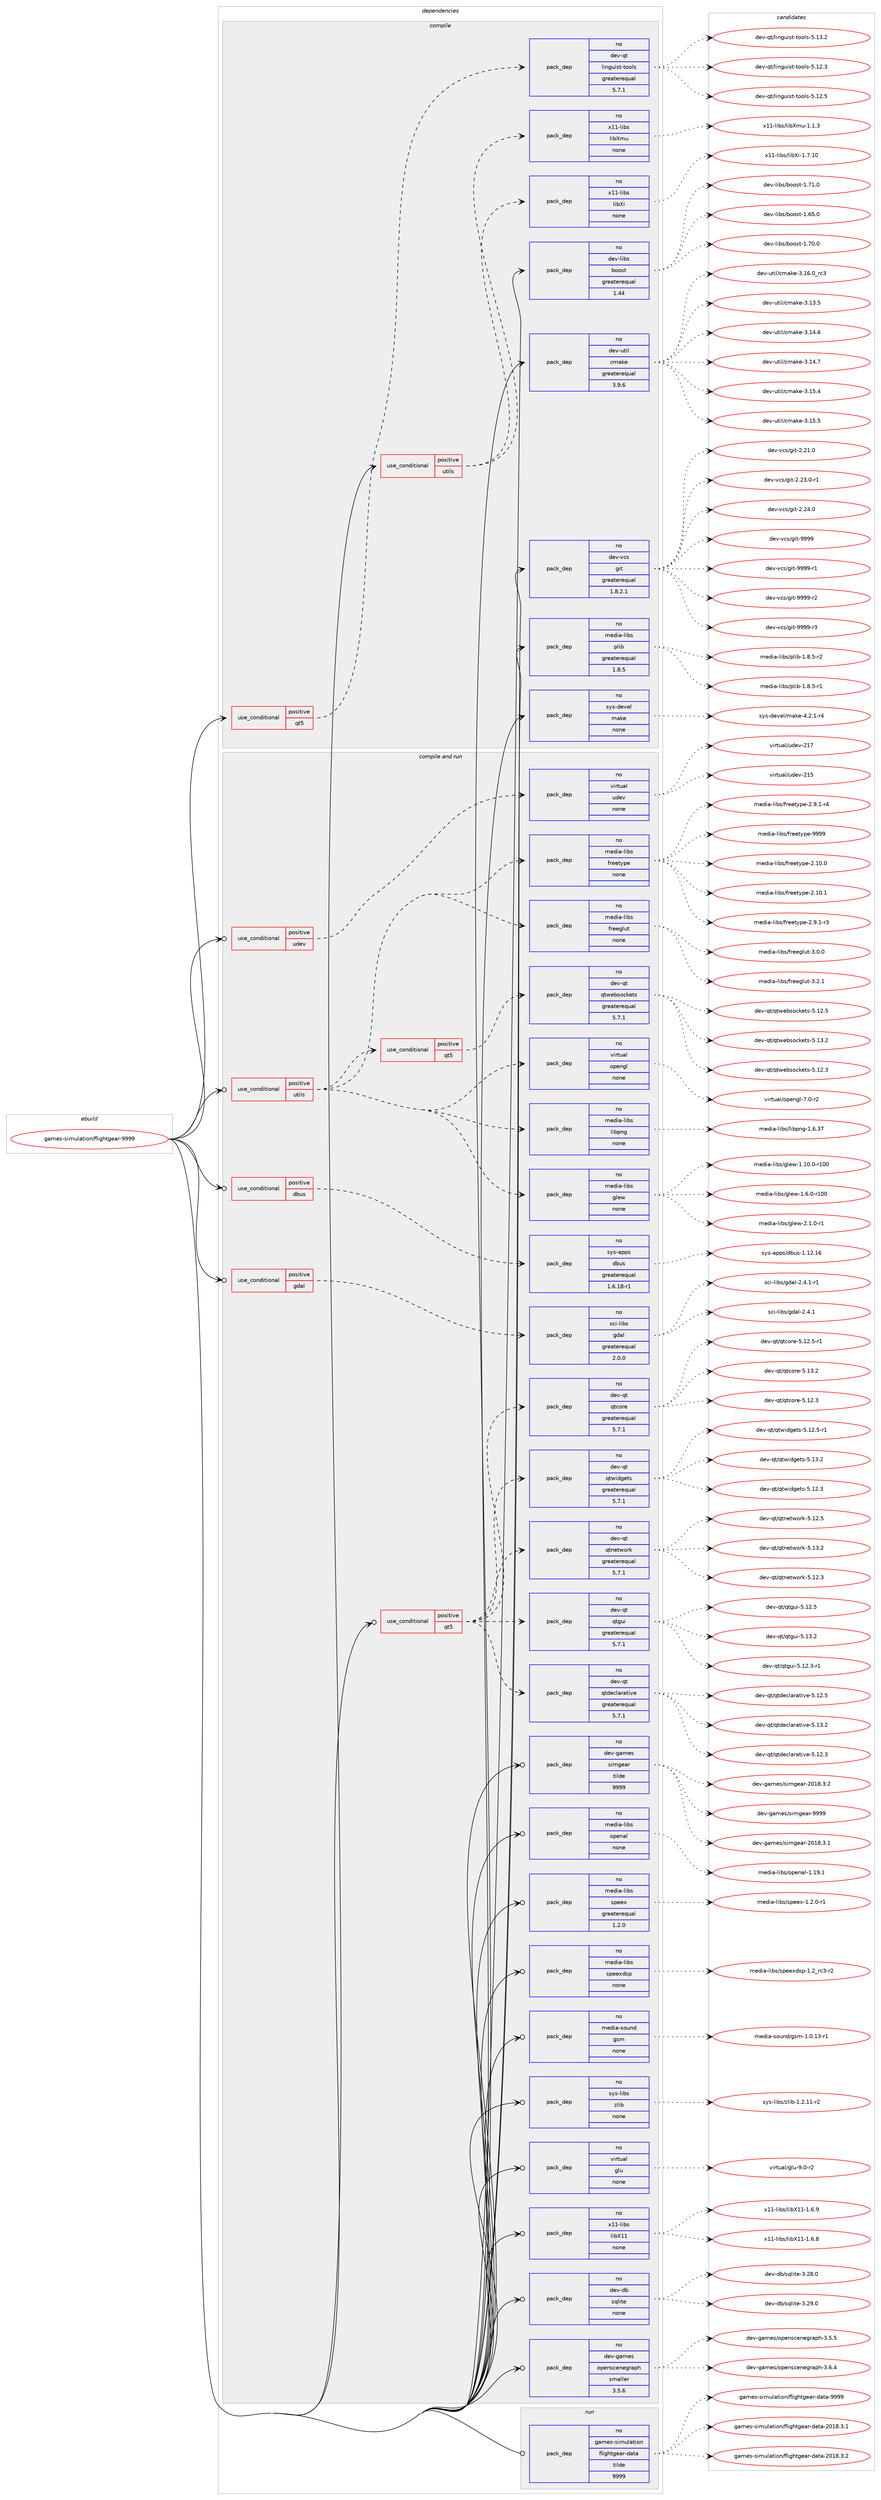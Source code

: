 digraph prolog {

# *************
# Graph options
# *************

newrank=true;
concentrate=true;
compound=true;
graph [rankdir=LR,fontname=Helvetica,fontsize=10,ranksep=1.5];#, ranksep=2.5, nodesep=0.2];
edge  [arrowhead=vee];
node  [fontname=Helvetica,fontsize=10];

# **********
# The ebuild
# **********

subgraph cluster_leftcol {
color=gray;
rank=same;
label=<<i>ebuild</i>>;
id [label="games-simulation/flightgear-9999", color=red, width=4, href="../games-simulation/flightgear-9999.svg"];
}

# ****************
# The dependencies
# ****************

subgraph cluster_midcol {
color=gray;
label=<<i>dependencies</i>>;
subgraph cluster_compile {
fillcolor="#eeeeee";
style=filled;
label=<<i>compile</i>>;
subgraph cond185169 {
dependency742956 [label=<<TABLE BORDER="0" CELLBORDER="1" CELLSPACING="0" CELLPADDING="4"><TR><TD ROWSPAN="3" CELLPADDING="10">use_conditional</TD></TR><TR><TD>positive</TD></TR><TR><TD>qt5</TD></TR></TABLE>>, shape=none, color=red];
subgraph pack545273 {
dependency742957 [label=<<TABLE BORDER="0" CELLBORDER="1" CELLSPACING="0" CELLPADDING="4" WIDTH="220"><TR><TD ROWSPAN="6" CELLPADDING="30">pack_dep</TD></TR><TR><TD WIDTH="110">no</TD></TR><TR><TD>dev-qt</TD></TR><TR><TD>linguist-tools</TD></TR><TR><TD>greaterequal</TD></TR><TR><TD>5.7.1</TD></TR></TABLE>>, shape=none, color=blue];
}
dependency742956:e -> dependency742957:w [weight=20,style="dashed",arrowhead="vee"];
}
id:e -> dependency742956:w [weight=20,style="solid",arrowhead="vee"];
subgraph cond185170 {
dependency742958 [label=<<TABLE BORDER="0" CELLBORDER="1" CELLSPACING="0" CELLPADDING="4"><TR><TD ROWSPAN="3" CELLPADDING="10">use_conditional</TD></TR><TR><TD>positive</TD></TR><TR><TD>utils</TD></TR></TABLE>>, shape=none, color=red];
subgraph pack545274 {
dependency742959 [label=<<TABLE BORDER="0" CELLBORDER="1" CELLSPACING="0" CELLPADDING="4" WIDTH="220"><TR><TD ROWSPAN="6" CELLPADDING="30">pack_dep</TD></TR><TR><TD WIDTH="110">no</TD></TR><TR><TD>x11-libs</TD></TR><TR><TD>libXi</TD></TR><TR><TD>none</TD></TR><TR><TD></TD></TR></TABLE>>, shape=none, color=blue];
}
dependency742958:e -> dependency742959:w [weight=20,style="dashed",arrowhead="vee"];
subgraph pack545275 {
dependency742960 [label=<<TABLE BORDER="0" CELLBORDER="1" CELLSPACING="0" CELLPADDING="4" WIDTH="220"><TR><TD ROWSPAN="6" CELLPADDING="30">pack_dep</TD></TR><TR><TD WIDTH="110">no</TD></TR><TR><TD>x11-libs</TD></TR><TR><TD>libXmu</TD></TR><TR><TD>none</TD></TR><TR><TD></TD></TR></TABLE>>, shape=none, color=blue];
}
dependency742958:e -> dependency742960:w [weight=20,style="dashed",arrowhead="vee"];
}
id:e -> dependency742958:w [weight=20,style="solid",arrowhead="vee"];
subgraph pack545276 {
dependency742961 [label=<<TABLE BORDER="0" CELLBORDER="1" CELLSPACING="0" CELLPADDING="4" WIDTH="220"><TR><TD ROWSPAN="6" CELLPADDING="30">pack_dep</TD></TR><TR><TD WIDTH="110">no</TD></TR><TR><TD>dev-libs</TD></TR><TR><TD>boost</TD></TR><TR><TD>greaterequal</TD></TR><TR><TD>1.44</TD></TR></TABLE>>, shape=none, color=blue];
}
id:e -> dependency742961:w [weight=20,style="solid",arrowhead="vee"];
subgraph pack545277 {
dependency742962 [label=<<TABLE BORDER="0" CELLBORDER="1" CELLSPACING="0" CELLPADDING="4" WIDTH="220"><TR><TD ROWSPAN="6" CELLPADDING="30">pack_dep</TD></TR><TR><TD WIDTH="110">no</TD></TR><TR><TD>dev-util</TD></TR><TR><TD>cmake</TD></TR><TR><TD>greaterequal</TD></TR><TR><TD>3.9.6</TD></TR></TABLE>>, shape=none, color=blue];
}
id:e -> dependency742962:w [weight=20,style="solid",arrowhead="vee"];
subgraph pack545278 {
dependency742963 [label=<<TABLE BORDER="0" CELLBORDER="1" CELLSPACING="0" CELLPADDING="4" WIDTH="220"><TR><TD ROWSPAN="6" CELLPADDING="30">pack_dep</TD></TR><TR><TD WIDTH="110">no</TD></TR><TR><TD>dev-vcs</TD></TR><TR><TD>git</TD></TR><TR><TD>greaterequal</TD></TR><TR><TD>1.8.2.1</TD></TR></TABLE>>, shape=none, color=blue];
}
id:e -> dependency742963:w [weight=20,style="solid",arrowhead="vee"];
subgraph pack545279 {
dependency742964 [label=<<TABLE BORDER="0" CELLBORDER="1" CELLSPACING="0" CELLPADDING="4" WIDTH="220"><TR><TD ROWSPAN="6" CELLPADDING="30">pack_dep</TD></TR><TR><TD WIDTH="110">no</TD></TR><TR><TD>media-libs</TD></TR><TR><TD>plib</TD></TR><TR><TD>greaterequal</TD></TR><TR><TD>1.8.5</TD></TR></TABLE>>, shape=none, color=blue];
}
id:e -> dependency742964:w [weight=20,style="solid",arrowhead="vee"];
subgraph pack545280 {
dependency742965 [label=<<TABLE BORDER="0" CELLBORDER="1" CELLSPACING="0" CELLPADDING="4" WIDTH="220"><TR><TD ROWSPAN="6" CELLPADDING="30">pack_dep</TD></TR><TR><TD WIDTH="110">no</TD></TR><TR><TD>sys-devel</TD></TR><TR><TD>make</TD></TR><TR><TD>none</TD></TR><TR><TD></TD></TR></TABLE>>, shape=none, color=blue];
}
id:e -> dependency742965:w [weight=20,style="solid",arrowhead="vee"];
}
subgraph cluster_compileandrun {
fillcolor="#eeeeee";
style=filled;
label=<<i>compile and run</i>>;
subgraph cond185171 {
dependency742966 [label=<<TABLE BORDER="0" CELLBORDER="1" CELLSPACING="0" CELLPADDING="4"><TR><TD ROWSPAN="3" CELLPADDING="10">use_conditional</TD></TR><TR><TD>positive</TD></TR><TR><TD>dbus</TD></TR></TABLE>>, shape=none, color=red];
subgraph pack545281 {
dependency742967 [label=<<TABLE BORDER="0" CELLBORDER="1" CELLSPACING="0" CELLPADDING="4" WIDTH="220"><TR><TD ROWSPAN="6" CELLPADDING="30">pack_dep</TD></TR><TR><TD WIDTH="110">no</TD></TR><TR><TD>sys-apps</TD></TR><TR><TD>dbus</TD></TR><TR><TD>greaterequal</TD></TR><TR><TD>1.6.18-r1</TD></TR></TABLE>>, shape=none, color=blue];
}
dependency742966:e -> dependency742967:w [weight=20,style="dashed",arrowhead="vee"];
}
id:e -> dependency742966:w [weight=20,style="solid",arrowhead="odotvee"];
subgraph cond185172 {
dependency742968 [label=<<TABLE BORDER="0" CELLBORDER="1" CELLSPACING="0" CELLPADDING="4"><TR><TD ROWSPAN="3" CELLPADDING="10">use_conditional</TD></TR><TR><TD>positive</TD></TR><TR><TD>gdal</TD></TR></TABLE>>, shape=none, color=red];
subgraph pack545282 {
dependency742969 [label=<<TABLE BORDER="0" CELLBORDER="1" CELLSPACING="0" CELLPADDING="4" WIDTH="220"><TR><TD ROWSPAN="6" CELLPADDING="30">pack_dep</TD></TR><TR><TD WIDTH="110">no</TD></TR><TR><TD>sci-libs</TD></TR><TR><TD>gdal</TD></TR><TR><TD>greaterequal</TD></TR><TR><TD>2.0.0</TD></TR></TABLE>>, shape=none, color=blue];
}
dependency742968:e -> dependency742969:w [weight=20,style="dashed",arrowhead="vee"];
}
id:e -> dependency742968:w [weight=20,style="solid",arrowhead="odotvee"];
subgraph cond185173 {
dependency742970 [label=<<TABLE BORDER="0" CELLBORDER="1" CELLSPACING="0" CELLPADDING="4"><TR><TD ROWSPAN="3" CELLPADDING="10">use_conditional</TD></TR><TR><TD>positive</TD></TR><TR><TD>qt5</TD></TR></TABLE>>, shape=none, color=red];
subgraph pack545283 {
dependency742971 [label=<<TABLE BORDER="0" CELLBORDER="1" CELLSPACING="0" CELLPADDING="4" WIDTH="220"><TR><TD ROWSPAN="6" CELLPADDING="30">pack_dep</TD></TR><TR><TD WIDTH="110">no</TD></TR><TR><TD>dev-qt</TD></TR><TR><TD>qtcore</TD></TR><TR><TD>greaterequal</TD></TR><TR><TD>5.7.1</TD></TR></TABLE>>, shape=none, color=blue];
}
dependency742970:e -> dependency742971:w [weight=20,style="dashed",arrowhead="vee"];
subgraph pack545284 {
dependency742972 [label=<<TABLE BORDER="0" CELLBORDER="1" CELLSPACING="0" CELLPADDING="4" WIDTH="220"><TR><TD ROWSPAN="6" CELLPADDING="30">pack_dep</TD></TR><TR><TD WIDTH="110">no</TD></TR><TR><TD>dev-qt</TD></TR><TR><TD>qtdeclarative</TD></TR><TR><TD>greaterequal</TD></TR><TR><TD>5.7.1</TD></TR></TABLE>>, shape=none, color=blue];
}
dependency742970:e -> dependency742972:w [weight=20,style="dashed",arrowhead="vee"];
subgraph pack545285 {
dependency742973 [label=<<TABLE BORDER="0" CELLBORDER="1" CELLSPACING="0" CELLPADDING="4" WIDTH="220"><TR><TD ROWSPAN="6" CELLPADDING="30">pack_dep</TD></TR><TR><TD WIDTH="110">no</TD></TR><TR><TD>dev-qt</TD></TR><TR><TD>qtgui</TD></TR><TR><TD>greaterequal</TD></TR><TR><TD>5.7.1</TD></TR></TABLE>>, shape=none, color=blue];
}
dependency742970:e -> dependency742973:w [weight=20,style="dashed",arrowhead="vee"];
subgraph pack545286 {
dependency742974 [label=<<TABLE BORDER="0" CELLBORDER="1" CELLSPACING="0" CELLPADDING="4" WIDTH="220"><TR><TD ROWSPAN="6" CELLPADDING="30">pack_dep</TD></TR><TR><TD WIDTH="110">no</TD></TR><TR><TD>dev-qt</TD></TR><TR><TD>qtnetwork</TD></TR><TR><TD>greaterequal</TD></TR><TR><TD>5.7.1</TD></TR></TABLE>>, shape=none, color=blue];
}
dependency742970:e -> dependency742974:w [weight=20,style="dashed",arrowhead="vee"];
subgraph pack545287 {
dependency742975 [label=<<TABLE BORDER="0" CELLBORDER="1" CELLSPACING="0" CELLPADDING="4" WIDTH="220"><TR><TD ROWSPAN="6" CELLPADDING="30">pack_dep</TD></TR><TR><TD WIDTH="110">no</TD></TR><TR><TD>dev-qt</TD></TR><TR><TD>qtwidgets</TD></TR><TR><TD>greaterequal</TD></TR><TR><TD>5.7.1</TD></TR></TABLE>>, shape=none, color=blue];
}
dependency742970:e -> dependency742975:w [weight=20,style="dashed",arrowhead="vee"];
}
id:e -> dependency742970:w [weight=20,style="solid",arrowhead="odotvee"];
subgraph cond185174 {
dependency742976 [label=<<TABLE BORDER="0" CELLBORDER="1" CELLSPACING="0" CELLPADDING="4"><TR><TD ROWSPAN="3" CELLPADDING="10">use_conditional</TD></TR><TR><TD>positive</TD></TR><TR><TD>udev</TD></TR></TABLE>>, shape=none, color=red];
subgraph pack545288 {
dependency742977 [label=<<TABLE BORDER="0" CELLBORDER="1" CELLSPACING="0" CELLPADDING="4" WIDTH="220"><TR><TD ROWSPAN="6" CELLPADDING="30">pack_dep</TD></TR><TR><TD WIDTH="110">no</TD></TR><TR><TD>virtual</TD></TR><TR><TD>udev</TD></TR><TR><TD>none</TD></TR><TR><TD></TD></TR></TABLE>>, shape=none, color=blue];
}
dependency742976:e -> dependency742977:w [weight=20,style="dashed",arrowhead="vee"];
}
id:e -> dependency742976:w [weight=20,style="solid",arrowhead="odotvee"];
subgraph cond185175 {
dependency742978 [label=<<TABLE BORDER="0" CELLBORDER="1" CELLSPACING="0" CELLPADDING="4"><TR><TD ROWSPAN="3" CELLPADDING="10">use_conditional</TD></TR><TR><TD>positive</TD></TR><TR><TD>utils</TD></TR></TABLE>>, shape=none, color=red];
subgraph pack545289 {
dependency742979 [label=<<TABLE BORDER="0" CELLBORDER="1" CELLSPACING="0" CELLPADDING="4" WIDTH="220"><TR><TD ROWSPAN="6" CELLPADDING="30">pack_dep</TD></TR><TR><TD WIDTH="110">no</TD></TR><TR><TD>media-libs</TD></TR><TR><TD>freeglut</TD></TR><TR><TD>none</TD></TR><TR><TD></TD></TR></TABLE>>, shape=none, color=blue];
}
dependency742978:e -> dependency742979:w [weight=20,style="dashed",arrowhead="vee"];
subgraph pack545290 {
dependency742980 [label=<<TABLE BORDER="0" CELLBORDER="1" CELLSPACING="0" CELLPADDING="4" WIDTH="220"><TR><TD ROWSPAN="6" CELLPADDING="30">pack_dep</TD></TR><TR><TD WIDTH="110">no</TD></TR><TR><TD>media-libs</TD></TR><TR><TD>freetype</TD></TR><TR><TD>none</TD></TR><TR><TD></TD></TR></TABLE>>, shape=none, color=blue];
}
dependency742978:e -> dependency742980:w [weight=20,style="dashed",arrowhead="vee"];
subgraph pack545291 {
dependency742981 [label=<<TABLE BORDER="0" CELLBORDER="1" CELLSPACING="0" CELLPADDING="4" WIDTH="220"><TR><TD ROWSPAN="6" CELLPADDING="30">pack_dep</TD></TR><TR><TD WIDTH="110">no</TD></TR><TR><TD>media-libs</TD></TR><TR><TD>glew</TD></TR><TR><TD>none</TD></TR><TR><TD></TD></TR></TABLE>>, shape=none, color=blue];
}
dependency742978:e -> dependency742981:w [weight=20,style="dashed",arrowhead="vee"];
subgraph pack545292 {
dependency742982 [label=<<TABLE BORDER="0" CELLBORDER="1" CELLSPACING="0" CELLPADDING="4" WIDTH="220"><TR><TD ROWSPAN="6" CELLPADDING="30">pack_dep</TD></TR><TR><TD WIDTH="110">no</TD></TR><TR><TD>media-libs</TD></TR><TR><TD>libpng</TD></TR><TR><TD>none</TD></TR><TR><TD></TD></TR></TABLE>>, shape=none, color=blue];
}
dependency742978:e -> dependency742982:w [weight=20,style="dashed",arrowhead="vee"];
subgraph pack545293 {
dependency742983 [label=<<TABLE BORDER="0" CELLBORDER="1" CELLSPACING="0" CELLPADDING="4" WIDTH="220"><TR><TD ROWSPAN="6" CELLPADDING="30">pack_dep</TD></TR><TR><TD WIDTH="110">no</TD></TR><TR><TD>virtual</TD></TR><TR><TD>opengl</TD></TR><TR><TD>none</TD></TR><TR><TD></TD></TR></TABLE>>, shape=none, color=blue];
}
dependency742978:e -> dependency742983:w [weight=20,style="dashed",arrowhead="vee"];
subgraph cond185176 {
dependency742984 [label=<<TABLE BORDER="0" CELLBORDER="1" CELLSPACING="0" CELLPADDING="4"><TR><TD ROWSPAN="3" CELLPADDING="10">use_conditional</TD></TR><TR><TD>positive</TD></TR><TR><TD>qt5</TD></TR></TABLE>>, shape=none, color=red];
subgraph pack545294 {
dependency742985 [label=<<TABLE BORDER="0" CELLBORDER="1" CELLSPACING="0" CELLPADDING="4" WIDTH="220"><TR><TD ROWSPAN="6" CELLPADDING="30">pack_dep</TD></TR><TR><TD WIDTH="110">no</TD></TR><TR><TD>dev-qt</TD></TR><TR><TD>qtwebsockets</TD></TR><TR><TD>greaterequal</TD></TR><TR><TD>5.7.1</TD></TR></TABLE>>, shape=none, color=blue];
}
dependency742984:e -> dependency742985:w [weight=20,style="dashed",arrowhead="vee"];
}
dependency742978:e -> dependency742984:w [weight=20,style="dashed",arrowhead="vee"];
}
id:e -> dependency742978:w [weight=20,style="solid",arrowhead="odotvee"];
subgraph pack545295 {
dependency742986 [label=<<TABLE BORDER="0" CELLBORDER="1" CELLSPACING="0" CELLPADDING="4" WIDTH="220"><TR><TD ROWSPAN="6" CELLPADDING="30">pack_dep</TD></TR><TR><TD WIDTH="110">no</TD></TR><TR><TD>dev-db</TD></TR><TR><TD>sqlite</TD></TR><TR><TD>none</TD></TR><TR><TD></TD></TR></TABLE>>, shape=none, color=blue];
}
id:e -> dependency742986:w [weight=20,style="solid",arrowhead="odotvee"];
subgraph pack545296 {
dependency742987 [label=<<TABLE BORDER="0" CELLBORDER="1" CELLSPACING="0" CELLPADDING="4" WIDTH="220"><TR><TD ROWSPAN="6" CELLPADDING="30">pack_dep</TD></TR><TR><TD WIDTH="110">no</TD></TR><TR><TD>dev-games</TD></TR><TR><TD>openscenegraph</TD></TR><TR><TD>smaller</TD></TR><TR><TD>3.5.6</TD></TR></TABLE>>, shape=none, color=blue];
}
id:e -> dependency742987:w [weight=20,style="solid",arrowhead="odotvee"];
subgraph pack545297 {
dependency742988 [label=<<TABLE BORDER="0" CELLBORDER="1" CELLSPACING="0" CELLPADDING="4" WIDTH="220"><TR><TD ROWSPAN="6" CELLPADDING="30">pack_dep</TD></TR><TR><TD WIDTH="110">no</TD></TR><TR><TD>dev-games</TD></TR><TR><TD>simgear</TD></TR><TR><TD>tilde</TD></TR><TR><TD>9999</TD></TR></TABLE>>, shape=none, color=blue];
}
id:e -> dependency742988:w [weight=20,style="solid",arrowhead="odotvee"];
subgraph pack545298 {
dependency742989 [label=<<TABLE BORDER="0" CELLBORDER="1" CELLSPACING="0" CELLPADDING="4" WIDTH="220"><TR><TD ROWSPAN="6" CELLPADDING="30">pack_dep</TD></TR><TR><TD WIDTH="110">no</TD></TR><TR><TD>media-libs</TD></TR><TR><TD>openal</TD></TR><TR><TD>none</TD></TR><TR><TD></TD></TR></TABLE>>, shape=none, color=blue];
}
id:e -> dependency742989:w [weight=20,style="solid",arrowhead="odotvee"];
subgraph pack545299 {
dependency742990 [label=<<TABLE BORDER="0" CELLBORDER="1" CELLSPACING="0" CELLPADDING="4" WIDTH="220"><TR><TD ROWSPAN="6" CELLPADDING="30">pack_dep</TD></TR><TR><TD WIDTH="110">no</TD></TR><TR><TD>media-libs</TD></TR><TR><TD>speex</TD></TR><TR><TD>greaterequal</TD></TR><TR><TD>1.2.0</TD></TR></TABLE>>, shape=none, color=blue];
}
id:e -> dependency742990:w [weight=20,style="solid",arrowhead="odotvee"];
subgraph pack545300 {
dependency742991 [label=<<TABLE BORDER="0" CELLBORDER="1" CELLSPACING="0" CELLPADDING="4" WIDTH="220"><TR><TD ROWSPAN="6" CELLPADDING="30">pack_dep</TD></TR><TR><TD WIDTH="110">no</TD></TR><TR><TD>media-libs</TD></TR><TR><TD>speexdsp</TD></TR><TR><TD>none</TD></TR><TR><TD></TD></TR></TABLE>>, shape=none, color=blue];
}
id:e -> dependency742991:w [weight=20,style="solid",arrowhead="odotvee"];
subgraph pack545301 {
dependency742992 [label=<<TABLE BORDER="0" CELLBORDER="1" CELLSPACING="0" CELLPADDING="4" WIDTH="220"><TR><TD ROWSPAN="6" CELLPADDING="30">pack_dep</TD></TR><TR><TD WIDTH="110">no</TD></TR><TR><TD>media-sound</TD></TR><TR><TD>gsm</TD></TR><TR><TD>none</TD></TR><TR><TD></TD></TR></TABLE>>, shape=none, color=blue];
}
id:e -> dependency742992:w [weight=20,style="solid",arrowhead="odotvee"];
subgraph pack545302 {
dependency742993 [label=<<TABLE BORDER="0" CELLBORDER="1" CELLSPACING="0" CELLPADDING="4" WIDTH="220"><TR><TD ROWSPAN="6" CELLPADDING="30">pack_dep</TD></TR><TR><TD WIDTH="110">no</TD></TR><TR><TD>sys-libs</TD></TR><TR><TD>zlib</TD></TR><TR><TD>none</TD></TR><TR><TD></TD></TR></TABLE>>, shape=none, color=blue];
}
id:e -> dependency742993:w [weight=20,style="solid",arrowhead="odotvee"];
subgraph pack545303 {
dependency742994 [label=<<TABLE BORDER="0" CELLBORDER="1" CELLSPACING="0" CELLPADDING="4" WIDTH="220"><TR><TD ROWSPAN="6" CELLPADDING="30">pack_dep</TD></TR><TR><TD WIDTH="110">no</TD></TR><TR><TD>virtual</TD></TR><TR><TD>glu</TD></TR><TR><TD>none</TD></TR><TR><TD></TD></TR></TABLE>>, shape=none, color=blue];
}
id:e -> dependency742994:w [weight=20,style="solid",arrowhead="odotvee"];
subgraph pack545304 {
dependency742995 [label=<<TABLE BORDER="0" CELLBORDER="1" CELLSPACING="0" CELLPADDING="4" WIDTH="220"><TR><TD ROWSPAN="6" CELLPADDING="30">pack_dep</TD></TR><TR><TD WIDTH="110">no</TD></TR><TR><TD>x11-libs</TD></TR><TR><TD>libX11</TD></TR><TR><TD>none</TD></TR><TR><TD></TD></TR></TABLE>>, shape=none, color=blue];
}
id:e -> dependency742995:w [weight=20,style="solid",arrowhead="odotvee"];
}
subgraph cluster_run {
fillcolor="#eeeeee";
style=filled;
label=<<i>run</i>>;
subgraph pack545305 {
dependency742996 [label=<<TABLE BORDER="0" CELLBORDER="1" CELLSPACING="0" CELLPADDING="4" WIDTH="220"><TR><TD ROWSPAN="6" CELLPADDING="30">pack_dep</TD></TR><TR><TD WIDTH="110">no</TD></TR><TR><TD>games-simulation</TD></TR><TR><TD>flightgear-data</TD></TR><TR><TD>tilde</TD></TR><TR><TD>9999</TD></TR></TABLE>>, shape=none, color=blue];
}
id:e -> dependency742996:w [weight=20,style="solid",arrowhead="odot"];
}
}

# **************
# The candidates
# **************

subgraph cluster_choices {
rank=same;
color=gray;
label=<<i>candidates</i>>;

subgraph choice545273 {
color=black;
nodesep=1;
choice10010111845113116471081051101031171051151164511611111110811545534649504651 [label="dev-qt/linguist-tools-5.12.3", color=red, width=4,href="../dev-qt/linguist-tools-5.12.3.svg"];
choice10010111845113116471081051101031171051151164511611111110811545534649504653 [label="dev-qt/linguist-tools-5.12.5", color=red, width=4,href="../dev-qt/linguist-tools-5.12.5.svg"];
choice10010111845113116471081051101031171051151164511611111110811545534649514650 [label="dev-qt/linguist-tools-5.13.2", color=red, width=4,href="../dev-qt/linguist-tools-5.13.2.svg"];
dependency742957:e -> choice10010111845113116471081051101031171051151164511611111110811545534649504651:w [style=dotted,weight="100"];
dependency742957:e -> choice10010111845113116471081051101031171051151164511611111110811545534649504653:w [style=dotted,weight="100"];
dependency742957:e -> choice10010111845113116471081051101031171051151164511611111110811545534649514650:w [style=dotted,weight="100"];
}
subgraph choice545274 {
color=black;
nodesep=1;
choice1204949451081059811547108105988810545494655464948 [label="x11-libs/libXi-1.7.10", color=red, width=4,href="../x11-libs/libXi-1.7.10.svg"];
dependency742959:e -> choice1204949451081059811547108105988810545494655464948:w [style=dotted,weight="100"];
}
subgraph choice545275 {
color=black;
nodesep=1;
choice12049494510810598115471081059888109117454946494651 [label="x11-libs/libXmu-1.1.3", color=red, width=4,href="../x11-libs/libXmu-1.1.3.svg"];
dependency742960:e -> choice12049494510810598115471081059888109117454946494651:w [style=dotted,weight="100"];
}
subgraph choice545276 {
color=black;
nodesep=1;
choice1001011184510810598115479811111111511645494654534648 [label="dev-libs/boost-1.65.0", color=red, width=4,href="../dev-libs/boost-1.65.0.svg"];
choice1001011184510810598115479811111111511645494655484648 [label="dev-libs/boost-1.70.0", color=red, width=4,href="../dev-libs/boost-1.70.0.svg"];
choice1001011184510810598115479811111111511645494655494648 [label="dev-libs/boost-1.71.0", color=red, width=4,href="../dev-libs/boost-1.71.0.svg"];
dependency742961:e -> choice1001011184510810598115479811111111511645494654534648:w [style=dotted,weight="100"];
dependency742961:e -> choice1001011184510810598115479811111111511645494655484648:w [style=dotted,weight="100"];
dependency742961:e -> choice1001011184510810598115479811111111511645494655494648:w [style=dotted,weight="100"];
}
subgraph choice545277 {
color=black;
nodesep=1;
choice1001011184511711610510847991099710710145514649514653 [label="dev-util/cmake-3.13.5", color=red, width=4,href="../dev-util/cmake-3.13.5.svg"];
choice1001011184511711610510847991099710710145514649524654 [label="dev-util/cmake-3.14.6", color=red, width=4,href="../dev-util/cmake-3.14.6.svg"];
choice1001011184511711610510847991099710710145514649524655 [label="dev-util/cmake-3.14.7", color=red, width=4,href="../dev-util/cmake-3.14.7.svg"];
choice1001011184511711610510847991099710710145514649534652 [label="dev-util/cmake-3.15.4", color=red, width=4,href="../dev-util/cmake-3.15.4.svg"];
choice1001011184511711610510847991099710710145514649534653 [label="dev-util/cmake-3.15.5", color=red, width=4,href="../dev-util/cmake-3.15.5.svg"];
choice1001011184511711610510847991099710710145514649544648951149951 [label="dev-util/cmake-3.16.0_rc3", color=red, width=4,href="../dev-util/cmake-3.16.0_rc3.svg"];
dependency742962:e -> choice1001011184511711610510847991099710710145514649514653:w [style=dotted,weight="100"];
dependency742962:e -> choice1001011184511711610510847991099710710145514649524654:w [style=dotted,weight="100"];
dependency742962:e -> choice1001011184511711610510847991099710710145514649524655:w [style=dotted,weight="100"];
dependency742962:e -> choice1001011184511711610510847991099710710145514649534652:w [style=dotted,weight="100"];
dependency742962:e -> choice1001011184511711610510847991099710710145514649534653:w [style=dotted,weight="100"];
dependency742962:e -> choice1001011184511711610510847991099710710145514649544648951149951:w [style=dotted,weight="100"];
}
subgraph choice545278 {
color=black;
nodesep=1;
choice10010111845118991154710310511645504650494648 [label="dev-vcs/git-2.21.0", color=red, width=4,href="../dev-vcs/git-2.21.0.svg"];
choice100101118451189911547103105116455046505146484511449 [label="dev-vcs/git-2.23.0-r1", color=red, width=4,href="../dev-vcs/git-2.23.0-r1.svg"];
choice10010111845118991154710310511645504650524648 [label="dev-vcs/git-2.24.0", color=red, width=4,href="../dev-vcs/git-2.24.0.svg"];
choice1001011184511899115471031051164557575757 [label="dev-vcs/git-9999", color=red, width=4,href="../dev-vcs/git-9999.svg"];
choice10010111845118991154710310511645575757574511449 [label="dev-vcs/git-9999-r1", color=red, width=4,href="../dev-vcs/git-9999-r1.svg"];
choice10010111845118991154710310511645575757574511450 [label="dev-vcs/git-9999-r2", color=red, width=4,href="../dev-vcs/git-9999-r2.svg"];
choice10010111845118991154710310511645575757574511451 [label="dev-vcs/git-9999-r3", color=red, width=4,href="../dev-vcs/git-9999-r3.svg"];
dependency742963:e -> choice10010111845118991154710310511645504650494648:w [style=dotted,weight="100"];
dependency742963:e -> choice100101118451189911547103105116455046505146484511449:w [style=dotted,weight="100"];
dependency742963:e -> choice10010111845118991154710310511645504650524648:w [style=dotted,weight="100"];
dependency742963:e -> choice1001011184511899115471031051164557575757:w [style=dotted,weight="100"];
dependency742963:e -> choice10010111845118991154710310511645575757574511449:w [style=dotted,weight="100"];
dependency742963:e -> choice10010111845118991154710310511645575757574511450:w [style=dotted,weight="100"];
dependency742963:e -> choice10010111845118991154710310511645575757574511451:w [style=dotted,weight="100"];
}
subgraph choice545279 {
color=black;
nodesep=1;
choice10910110010597451081059811547112108105984549465646534511449 [label="media-libs/plib-1.8.5-r1", color=red, width=4,href="../media-libs/plib-1.8.5-r1.svg"];
choice10910110010597451081059811547112108105984549465646534511450 [label="media-libs/plib-1.8.5-r2", color=red, width=4,href="../media-libs/plib-1.8.5-r2.svg"];
dependency742964:e -> choice10910110010597451081059811547112108105984549465646534511449:w [style=dotted,weight="100"];
dependency742964:e -> choice10910110010597451081059811547112108105984549465646534511450:w [style=dotted,weight="100"];
}
subgraph choice545280 {
color=black;
nodesep=1;
choice1151211154510010111810110847109971071014552465046494511452 [label="sys-devel/make-4.2.1-r4", color=red, width=4,href="../sys-devel/make-4.2.1-r4.svg"];
dependency742965:e -> choice1151211154510010111810110847109971071014552465046494511452:w [style=dotted,weight="100"];
}
subgraph choice545281 {
color=black;
nodesep=1;
choice115121115459711211211547100981171154549464950464954 [label="sys-apps/dbus-1.12.16", color=red, width=4,href="../sys-apps/dbus-1.12.16.svg"];
dependency742967:e -> choice115121115459711211211547100981171154549464950464954:w [style=dotted,weight="100"];
}
subgraph choice545282 {
color=black;
nodesep=1;
choice1159910545108105981154710310097108455046524649 [label="sci-libs/gdal-2.4.1", color=red, width=4,href="../sci-libs/gdal-2.4.1.svg"];
choice11599105451081059811547103100971084550465246494511449 [label="sci-libs/gdal-2.4.1-r1", color=red, width=4,href="../sci-libs/gdal-2.4.1-r1.svg"];
dependency742969:e -> choice1159910545108105981154710310097108455046524649:w [style=dotted,weight="100"];
dependency742969:e -> choice11599105451081059811547103100971084550465246494511449:w [style=dotted,weight="100"];
}
subgraph choice545283 {
color=black;
nodesep=1;
choice10010111845113116471131169911111410145534649504651 [label="dev-qt/qtcore-5.12.3", color=red, width=4,href="../dev-qt/qtcore-5.12.3.svg"];
choice100101118451131164711311699111114101455346495046534511449 [label="dev-qt/qtcore-5.12.5-r1", color=red, width=4,href="../dev-qt/qtcore-5.12.5-r1.svg"];
choice10010111845113116471131169911111410145534649514650 [label="dev-qt/qtcore-5.13.2", color=red, width=4,href="../dev-qt/qtcore-5.13.2.svg"];
dependency742971:e -> choice10010111845113116471131169911111410145534649504651:w [style=dotted,weight="100"];
dependency742971:e -> choice100101118451131164711311699111114101455346495046534511449:w [style=dotted,weight="100"];
dependency742971:e -> choice10010111845113116471131169911111410145534649514650:w [style=dotted,weight="100"];
}
subgraph choice545284 {
color=black;
nodesep=1;
choice100101118451131164711311610010199108971149711610511810145534649504651 [label="dev-qt/qtdeclarative-5.12.3", color=red, width=4,href="../dev-qt/qtdeclarative-5.12.3.svg"];
choice100101118451131164711311610010199108971149711610511810145534649504653 [label="dev-qt/qtdeclarative-5.12.5", color=red, width=4,href="../dev-qt/qtdeclarative-5.12.5.svg"];
choice100101118451131164711311610010199108971149711610511810145534649514650 [label="dev-qt/qtdeclarative-5.13.2", color=red, width=4,href="../dev-qt/qtdeclarative-5.13.2.svg"];
dependency742972:e -> choice100101118451131164711311610010199108971149711610511810145534649504651:w [style=dotted,weight="100"];
dependency742972:e -> choice100101118451131164711311610010199108971149711610511810145534649504653:w [style=dotted,weight="100"];
dependency742972:e -> choice100101118451131164711311610010199108971149711610511810145534649514650:w [style=dotted,weight="100"];
}
subgraph choice545285 {
color=black;
nodesep=1;
choice1001011184511311647113116103117105455346495046514511449 [label="dev-qt/qtgui-5.12.3-r1", color=red, width=4,href="../dev-qt/qtgui-5.12.3-r1.svg"];
choice100101118451131164711311610311710545534649504653 [label="dev-qt/qtgui-5.12.5", color=red, width=4,href="../dev-qt/qtgui-5.12.5.svg"];
choice100101118451131164711311610311710545534649514650 [label="dev-qt/qtgui-5.13.2", color=red, width=4,href="../dev-qt/qtgui-5.13.2.svg"];
dependency742973:e -> choice1001011184511311647113116103117105455346495046514511449:w [style=dotted,weight="100"];
dependency742973:e -> choice100101118451131164711311610311710545534649504653:w [style=dotted,weight="100"];
dependency742973:e -> choice100101118451131164711311610311710545534649514650:w [style=dotted,weight="100"];
}
subgraph choice545286 {
color=black;
nodesep=1;
choice100101118451131164711311611010111611911111410745534649504651 [label="dev-qt/qtnetwork-5.12.3", color=red, width=4,href="../dev-qt/qtnetwork-5.12.3.svg"];
choice100101118451131164711311611010111611911111410745534649504653 [label="dev-qt/qtnetwork-5.12.5", color=red, width=4,href="../dev-qt/qtnetwork-5.12.5.svg"];
choice100101118451131164711311611010111611911111410745534649514650 [label="dev-qt/qtnetwork-5.13.2", color=red, width=4,href="../dev-qt/qtnetwork-5.13.2.svg"];
dependency742974:e -> choice100101118451131164711311611010111611911111410745534649504651:w [style=dotted,weight="100"];
dependency742974:e -> choice100101118451131164711311611010111611911111410745534649504653:w [style=dotted,weight="100"];
dependency742974:e -> choice100101118451131164711311611010111611911111410745534649514650:w [style=dotted,weight="100"];
}
subgraph choice545287 {
color=black;
nodesep=1;
choice100101118451131164711311611910510010310111611545534649504651 [label="dev-qt/qtwidgets-5.12.3", color=red, width=4,href="../dev-qt/qtwidgets-5.12.3.svg"];
choice1001011184511311647113116119105100103101116115455346495046534511449 [label="dev-qt/qtwidgets-5.12.5-r1", color=red, width=4,href="../dev-qt/qtwidgets-5.12.5-r1.svg"];
choice100101118451131164711311611910510010310111611545534649514650 [label="dev-qt/qtwidgets-5.13.2", color=red, width=4,href="../dev-qt/qtwidgets-5.13.2.svg"];
dependency742975:e -> choice100101118451131164711311611910510010310111611545534649504651:w [style=dotted,weight="100"];
dependency742975:e -> choice1001011184511311647113116119105100103101116115455346495046534511449:w [style=dotted,weight="100"];
dependency742975:e -> choice100101118451131164711311611910510010310111611545534649514650:w [style=dotted,weight="100"];
}
subgraph choice545288 {
color=black;
nodesep=1;
choice118105114116117971084711710010111845504953 [label="virtual/udev-215", color=red, width=4,href="../virtual/udev-215.svg"];
choice118105114116117971084711710010111845504955 [label="virtual/udev-217", color=red, width=4,href="../virtual/udev-217.svg"];
dependency742977:e -> choice118105114116117971084711710010111845504953:w [style=dotted,weight="100"];
dependency742977:e -> choice118105114116117971084711710010111845504955:w [style=dotted,weight="100"];
}
subgraph choice545289 {
color=black;
nodesep=1;
choice10910110010597451081059811547102114101101103108117116455146484648 [label="media-libs/freeglut-3.0.0", color=red, width=4,href="../media-libs/freeglut-3.0.0.svg"];
choice10910110010597451081059811547102114101101103108117116455146504649 [label="media-libs/freeglut-3.2.1", color=red, width=4,href="../media-libs/freeglut-3.2.1.svg"];
dependency742979:e -> choice10910110010597451081059811547102114101101103108117116455146484648:w [style=dotted,weight="100"];
dependency742979:e -> choice10910110010597451081059811547102114101101103108117116455146504649:w [style=dotted,weight="100"];
}
subgraph choice545290 {
color=black;
nodesep=1;
choice1091011001059745108105981154710211410110111612111210145504649484648 [label="media-libs/freetype-2.10.0", color=red, width=4,href="../media-libs/freetype-2.10.0.svg"];
choice1091011001059745108105981154710211410110111612111210145504649484649 [label="media-libs/freetype-2.10.1", color=red, width=4,href="../media-libs/freetype-2.10.1.svg"];
choice109101100105974510810598115471021141011011161211121014550465746494511451 [label="media-libs/freetype-2.9.1-r3", color=red, width=4,href="../media-libs/freetype-2.9.1-r3.svg"];
choice109101100105974510810598115471021141011011161211121014550465746494511452 [label="media-libs/freetype-2.9.1-r4", color=red, width=4,href="../media-libs/freetype-2.9.1-r4.svg"];
choice109101100105974510810598115471021141011011161211121014557575757 [label="media-libs/freetype-9999", color=red, width=4,href="../media-libs/freetype-9999.svg"];
dependency742980:e -> choice1091011001059745108105981154710211410110111612111210145504649484648:w [style=dotted,weight="100"];
dependency742980:e -> choice1091011001059745108105981154710211410110111612111210145504649484649:w [style=dotted,weight="100"];
dependency742980:e -> choice109101100105974510810598115471021141011011161211121014550465746494511451:w [style=dotted,weight="100"];
dependency742980:e -> choice109101100105974510810598115471021141011011161211121014550465746494511452:w [style=dotted,weight="100"];
dependency742980:e -> choice109101100105974510810598115471021141011011161211121014557575757:w [style=dotted,weight="100"];
}
subgraph choice545291 {
color=black;
nodesep=1;
choice109101100105974510810598115471031081011194549464948464845114494848 [label="media-libs/glew-1.10.0-r100", color=red, width=4,href="../media-libs/glew-1.10.0-r100.svg"];
choice1091011001059745108105981154710310810111945494654464845114494848 [label="media-libs/glew-1.6.0-r100", color=red, width=4,href="../media-libs/glew-1.6.0-r100.svg"];
choice109101100105974510810598115471031081011194550464946484511449 [label="media-libs/glew-2.1.0-r1", color=red, width=4,href="../media-libs/glew-2.1.0-r1.svg"];
dependency742981:e -> choice109101100105974510810598115471031081011194549464948464845114494848:w [style=dotted,weight="100"];
dependency742981:e -> choice1091011001059745108105981154710310810111945494654464845114494848:w [style=dotted,weight="100"];
dependency742981:e -> choice109101100105974510810598115471031081011194550464946484511449:w [style=dotted,weight="100"];
}
subgraph choice545292 {
color=black;
nodesep=1;
choice109101100105974510810598115471081059811211010345494654465155 [label="media-libs/libpng-1.6.37", color=red, width=4,href="../media-libs/libpng-1.6.37.svg"];
dependency742982:e -> choice109101100105974510810598115471081059811211010345494654465155:w [style=dotted,weight="100"];
}
subgraph choice545293 {
color=black;
nodesep=1;
choice1181051141161179710847111112101110103108455546484511450 [label="virtual/opengl-7.0-r2", color=red, width=4,href="../virtual/opengl-7.0-r2.svg"];
dependency742983:e -> choice1181051141161179710847111112101110103108455546484511450:w [style=dotted,weight="100"];
}
subgraph choice545294 {
color=black;
nodesep=1;
choice1001011184511311647113116119101981151119910710111611545534649504651 [label="dev-qt/qtwebsockets-5.12.3", color=red, width=4,href="../dev-qt/qtwebsockets-5.12.3.svg"];
choice1001011184511311647113116119101981151119910710111611545534649504653 [label="dev-qt/qtwebsockets-5.12.5", color=red, width=4,href="../dev-qt/qtwebsockets-5.12.5.svg"];
choice1001011184511311647113116119101981151119910710111611545534649514650 [label="dev-qt/qtwebsockets-5.13.2", color=red, width=4,href="../dev-qt/qtwebsockets-5.13.2.svg"];
dependency742985:e -> choice1001011184511311647113116119101981151119910710111611545534649504651:w [style=dotted,weight="100"];
dependency742985:e -> choice1001011184511311647113116119101981151119910710111611545534649504653:w [style=dotted,weight="100"];
dependency742985:e -> choice1001011184511311647113116119101981151119910710111611545534649514650:w [style=dotted,weight="100"];
}
subgraph choice545295 {
color=black;
nodesep=1;
choice10010111845100984711511310810511610145514650564648 [label="dev-db/sqlite-3.28.0", color=red, width=4,href="../dev-db/sqlite-3.28.0.svg"];
choice10010111845100984711511310810511610145514650574648 [label="dev-db/sqlite-3.29.0", color=red, width=4,href="../dev-db/sqlite-3.29.0.svg"];
dependency742986:e -> choice10010111845100984711511310810511610145514650564648:w [style=dotted,weight="100"];
dependency742986:e -> choice10010111845100984711511310810511610145514650574648:w [style=dotted,weight="100"];
}
subgraph choice545296 {
color=black;
nodesep=1;
choice1001011184510397109101115471111121011101159910111010110311497112104455146534653 [label="dev-games/openscenegraph-3.5.5", color=red, width=4,href="../dev-games/openscenegraph-3.5.5.svg"];
choice1001011184510397109101115471111121011101159910111010110311497112104455146544652 [label="dev-games/openscenegraph-3.6.4", color=red, width=4,href="../dev-games/openscenegraph-3.6.4.svg"];
dependency742987:e -> choice1001011184510397109101115471111121011101159910111010110311497112104455146534653:w [style=dotted,weight="100"];
dependency742987:e -> choice1001011184510397109101115471111121011101159910111010110311497112104455146544652:w [style=dotted,weight="100"];
}
subgraph choice545297 {
color=black;
nodesep=1;
choice10010111845103971091011154711510510910310197114455048495646514649 [label="dev-games/simgear-2018.3.1", color=red, width=4,href="../dev-games/simgear-2018.3.1.svg"];
choice10010111845103971091011154711510510910310197114455048495646514650 [label="dev-games/simgear-2018.3.2", color=red, width=4,href="../dev-games/simgear-2018.3.2.svg"];
choice100101118451039710910111547115105109103101971144557575757 [label="dev-games/simgear-9999", color=red, width=4,href="../dev-games/simgear-9999.svg"];
dependency742988:e -> choice10010111845103971091011154711510510910310197114455048495646514649:w [style=dotted,weight="100"];
dependency742988:e -> choice10010111845103971091011154711510510910310197114455048495646514650:w [style=dotted,weight="100"];
dependency742988:e -> choice100101118451039710910111547115105109103101971144557575757:w [style=dotted,weight="100"];
}
subgraph choice545298 {
color=black;
nodesep=1;
choice109101100105974510810598115471111121011109710845494649574649 [label="media-libs/openal-1.19.1", color=red, width=4,href="../media-libs/openal-1.19.1.svg"];
dependency742989:e -> choice109101100105974510810598115471111121011109710845494649574649:w [style=dotted,weight="100"];
}
subgraph choice545299 {
color=black;
nodesep=1;
choice109101100105974510810598115471151121011011204549465046484511449 [label="media-libs/speex-1.2.0-r1", color=red, width=4,href="../media-libs/speex-1.2.0-r1.svg"];
dependency742990:e -> choice109101100105974510810598115471151121011011204549465046484511449:w [style=dotted,weight="100"];
}
subgraph choice545300 {
color=black;
nodesep=1;
choice10910110010597451081059811547115112101101120100115112454946509511499514511450 [label="media-libs/speexdsp-1.2_rc3-r2", color=red, width=4,href="../media-libs/speexdsp-1.2_rc3-r2.svg"];
dependency742991:e -> choice10910110010597451081059811547115112101101120100115112454946509511499514511450:w [style=dotted,weight="100"];
}
subgraph choice545301 {
color=black;
nodesep=1;
choice109101100105974511511111711010047103115109454946484649514511449 [label="media-sound/gsm-1.0.13-r1", color=red, width=4,href="../media-sound/gsm-1.0.13-r1.svg"];
dependency742992:e -> choice109101100105974511511111711010047103115109454946484649514511449:w [style=dotted,weight="100"];
}
subgraph choice545302 {
color=black;
nodesep=1;
choice11512111545108105981154712210810598454946504649494511450 [label="sys-libs/zlib-1.2.11-r2", color=red, width=4,href="../sys-libs/zlib-1.2.11-r2.svg"];
dependency742993:e -> choice11512111545108105981154712210810598454946504649494511450:w [style=dotted,weight="100"];
}
subgraph choice545303 {
color=black;
nodesep=1;
choice1181051141161179710847103108117455746484511450 [label="virtual/glu-9.0-r2", color=red, width=4,href="../virtual/glu-9.0-r2.svg"];
dependency742994:e -> choice1181051141161179710847103108117455746484511450:w [style=dotted,weight="100"];
}
subgraph choice545304 {
color=black;
nodesep=1;
choice120494945108105981154710810598884949454946544656 [label="x11-libs/libX11-1.6.8", color=red, width=4,href="../x11-libs/libX11-1.6.8.svg"];
choice120494945108105981154710810598884949454946544657 [label="x11-libs/libX11-1.6.9", color=red, width=4,href="../x11-libs/libX11-1.6.9.svg"];
dependency742995:e -> choice120494945108105981154710810598884949454946544656:w [style=dotted,weight="100"];
dependency742995:e -> choice120494945108105981154710810598884949454946544657:w [style=dotted,weight="100"];
}
subgraph choice545305 {
color=black;
nodesep=1;
choice1039710910111545115105109117108971161051111104710210810510310411610310197114451009711697455048495646514649 [label="games-simulation/flightgear-data-2018.3.1", color=red, width=4,href="../games-simulation/flightgear-data-2018.3.1.svg"];
choice1039710910111545115105109117108971161051111104710210810510310411610310197114451009711697455048495646514650 [label="games-simulation/flightgear-data-2018.3.2", color=red, width=4,href="../games-simulation/flightgear-data-2018.3.2.svg"];
choice10397109101115451151051091171089711610511111047102108105103104116103101971144510097116974557575757 [label="games-simulation/flightgear-data-9999", color=red, width=4,href="../games-simulation/flightgear-data-9999.svg"];
dependency742996:e -> choice1039710910111545115105109117108971161051111104710210810510310411610310197114451009711697455048495646514649:w [style=dotted,weight="100"];
dependency742996:e -> choice1039710910111545115105109117108971161051111104710210810510310411610310197114451009711697455048495646514650:w [style=dotted,weight="100"];
dependency742996:e -> choice10397109101115451151051091171089711610511111047102108105103104116103101971144510097116974557575757:w [style=dotted,weight="100"];
}
}

}
